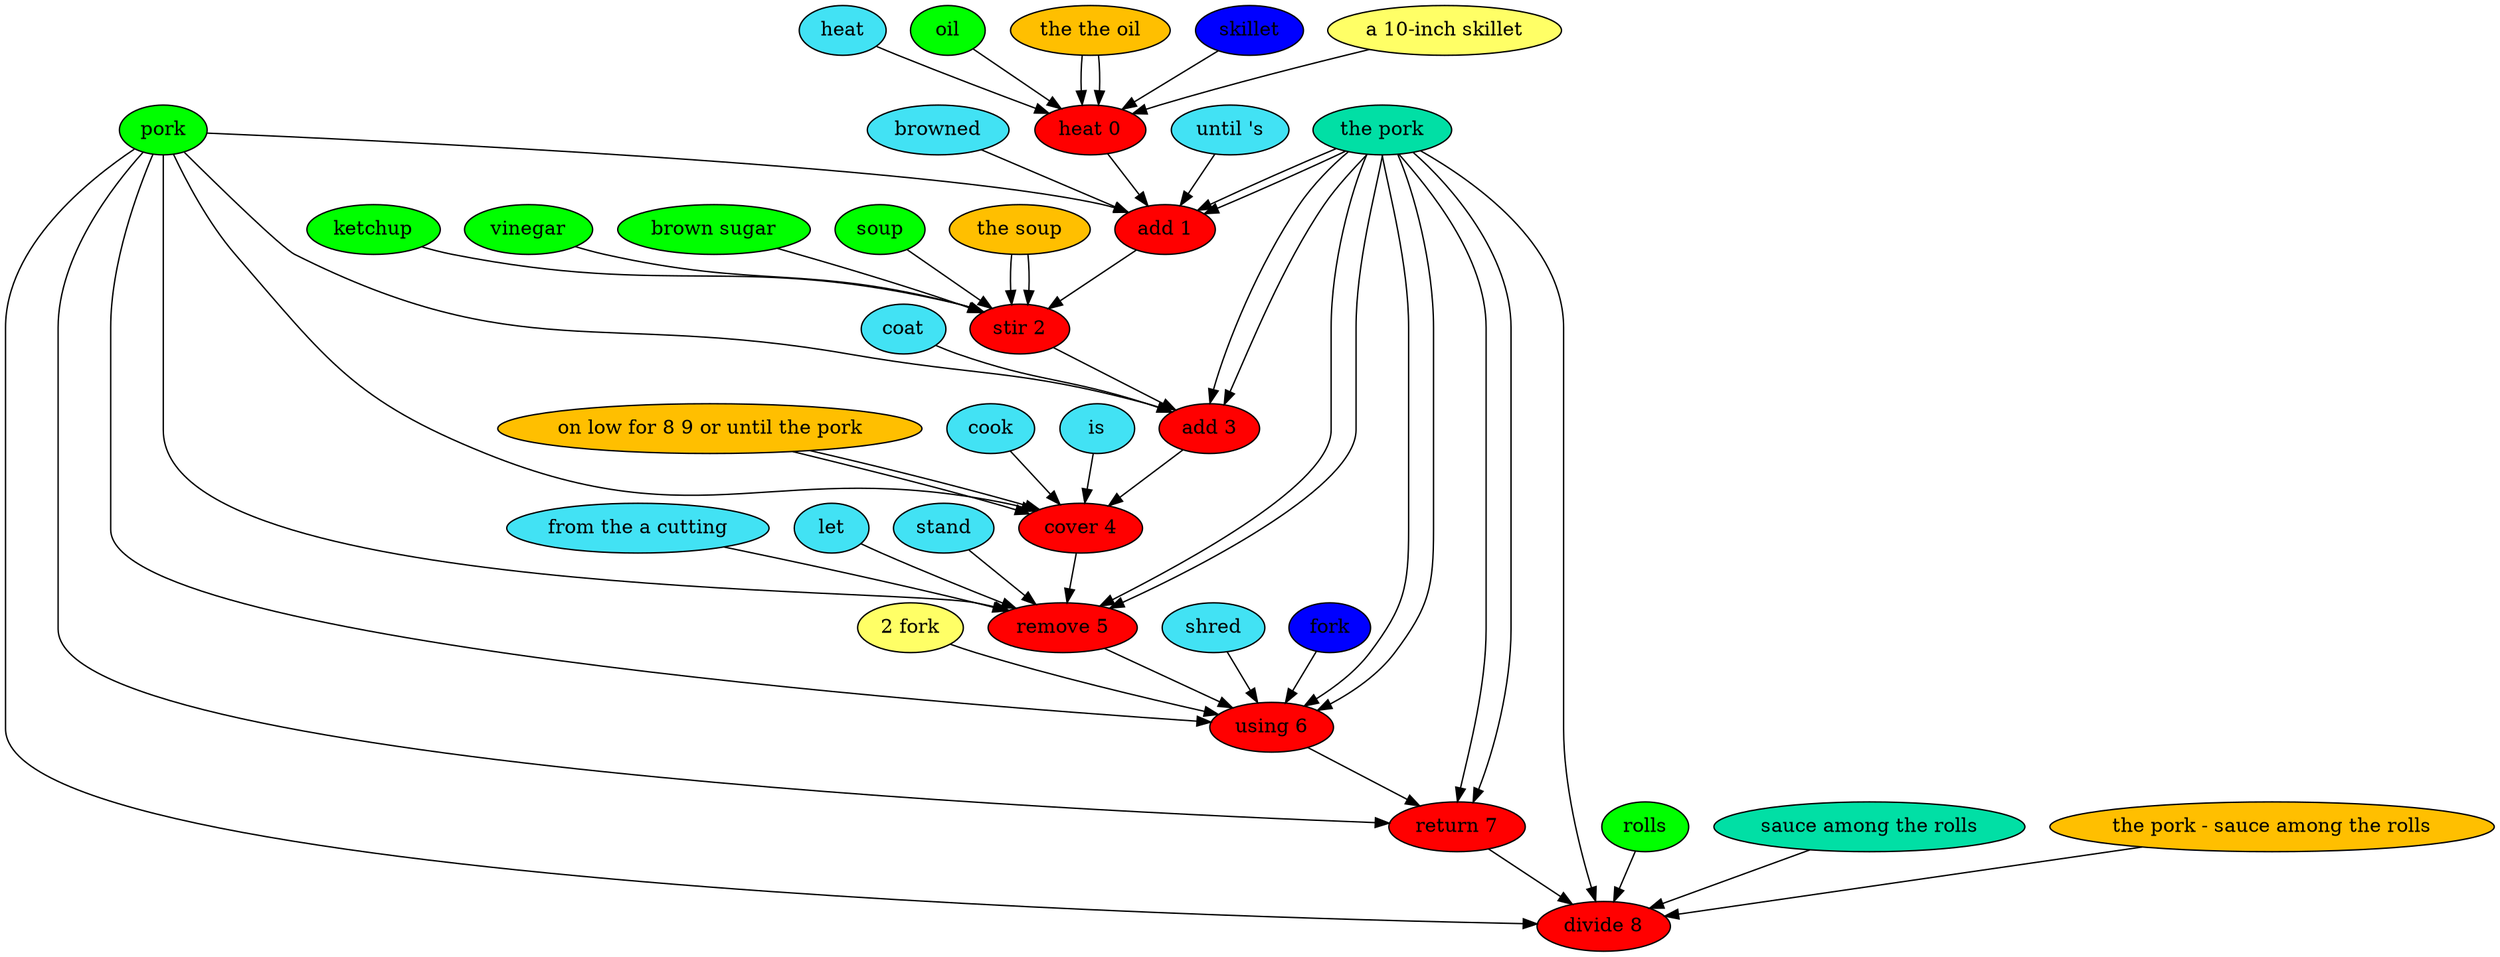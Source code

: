 digraph G {
"heat 0" [style=filled, fillcolor=red];
heat [style=filled, fillcolor="#42e2f4"];
heat -> "heat 0";
oil [style=filled, fillcolor=green];
oil -> "heat 0";
"the the oil" [style=filled, fillcolor="#01DFA5"];
"the the oil" -> "heat 0";
skillet [style=filled, fillcolor="#0000ff"];
skillet -> "heat 0";
"a 10-inch skillet" [style=filled, fillcolor="#ffff66"];
"a 10-inch skillet" -> "heat 0";
"the the oil" [style=filled, fillcolor="#FFBF00"];
"the the oil" -> "heat 0";
"add 1" [style=filled, fillcolor=red];
"until 's" [style=filled, fillcolor="#42e2f4"];
"until 's" -> "add 1";
browned [style=filled, fillcolor="#42e2f4"];
browned -> "add 1";
pork [style=filled, fillcolor=green];
pork -> "add 1";
"the pork" [style=filled, fillcolor="#01DFA5"];
"the pork" -> "add 1";
"the pork" [style=filled, fillcolor="#FFBF00"];
"the pork" -> "add 1";
"stir 2" [style=filled, fillcolor=red];
soup [style=filled, fillcolor=green];
soup -> "stir 2";
"the soup" [style=filled, fillcolor="#01DFA5"];
"the soup" -> "stir 2";
ketchup [style=filled, fillcolor=green];
ketchup -> "stir 2";
vinegar [style=filled, fillcolor=green];
vinegar -> "stir 2";
"brown sugar" [style=filled, fillcolor=green];
"brown sugar" -> "stir 2";
"the soup" [style=filled, fillcolor="#FFBF00"];
"the soup" -> "stir 2";
"add 3" [style=filled, fillcolor=red];
coat [style=filled, fillcolor="#42e2f4"];
coat -> "add 3";
pork [style=filled, fillcolor=green];
pork -> "add 3";
"the pork" [style=filled, fillcolor="#01DFA5"];
"the pork" -> "add 3";
"the pork" [style=filled, fillcolor="#FFBF00"];
"the pork" -> "add 3";
"cover 4" [style=filled, fillcolor=red];
cook [style=filled, fillcolor="#42e2f4"];
cook -> "cover 4";
is [style=filled, fillcolor="#42e2f4"];
is -> "cover 4";
pork [style=filled, fillcolor=green];
pork -> "cover 4";
"on low for 8 9 or until the pork" [style=filled, fillcolor="#01DFA5"];
"on low for 8 9 or until the pork" -> "cover 4";
"on low for 8 9 or until the pork" [style=filled, fillcolor="#FFBF00"];
"on low for 8 9 or until the pork" -> "cover 4";
"remove 5" [style=filled, fillcolor=red];
"from the a cutting" [style=filled, fillcolor="#42e2f4"];
"from the a cutting" -> "remove 5";
let [style=filled, fillcolor="#42e2f4"];
let -> "remove 5";
stand [style=filled, fillcolor="#42e2f4"];
stand -> "remove 5";
pork [style=filled, fillcolor=green];
pork -> "remove 5";
"the pork" [style=filled, fillcolor="#01DFA5"];
"the pork" -> "remove 5";
"the pork" [style=filled, fillcolor="#FFBF00"];
"the pork" -> "remove 5";
"using 6" [style=filled, fillcolor=red];
shred [style=filled, fillcolor="#42e2f4"];
shred -> "using 6";
pork [style=filled, fillcolor=green];
pork -> "using 6";
"the pork" [style=filled, fillcolor="#01DFA5"];
"the pork" -> "using 6";
fork [style=filled, fillcolor="#0000ff"];
fork -> "using 6";
"2 fork" [style=filled, fillcolor="#ffff66"];
"2 fork" -> "using 6";
"the pork" [style=filled, fillcolor="#FFBF00"];
"the pork" -> "using 6";
"return 7" [style=filled, fillcolor=red];
pork [style=filled, fillcolor=green];
pork -> "return 7";
"the pork" [style=filled, fillcolor="#01DFA5"];
"the pork" -> "return 7";
"the pork" [style=filled, fillcolor="#FFBF00"];
"the pork" -> "return 7";
"divide 8" [style=filled, fillcolor=red];
pork [style=filled, fillcolor=green];
pork -> "divide 8";
"the pork" [style=filled, fillcolor="#01DFA5"];
"the pork" -> "divide 8";
rolls [style=filled, fillcolor=green];
rolls -> "divide 8";
"sauce among the rolls" [style=filled, fillcolor="#01DFA5"];
"sauce among the rolls" -> "divide 8";
"the pork - sauce among the rolls" [style=filled, fillcolor="#FFBF00"];
"the pork - sauce among the rolls" -> "divide 8";
"heat 0" -> "add 1";
"add 1" -> "stir 2";
"stir 2" -> "add 3";
"add 3" -> "cover 4";
"cover 4" -> "remove 5";
"remove 5" -> "using 6";
"using 6" -> "return 7";
"return 7" -> "divide 8";
}

